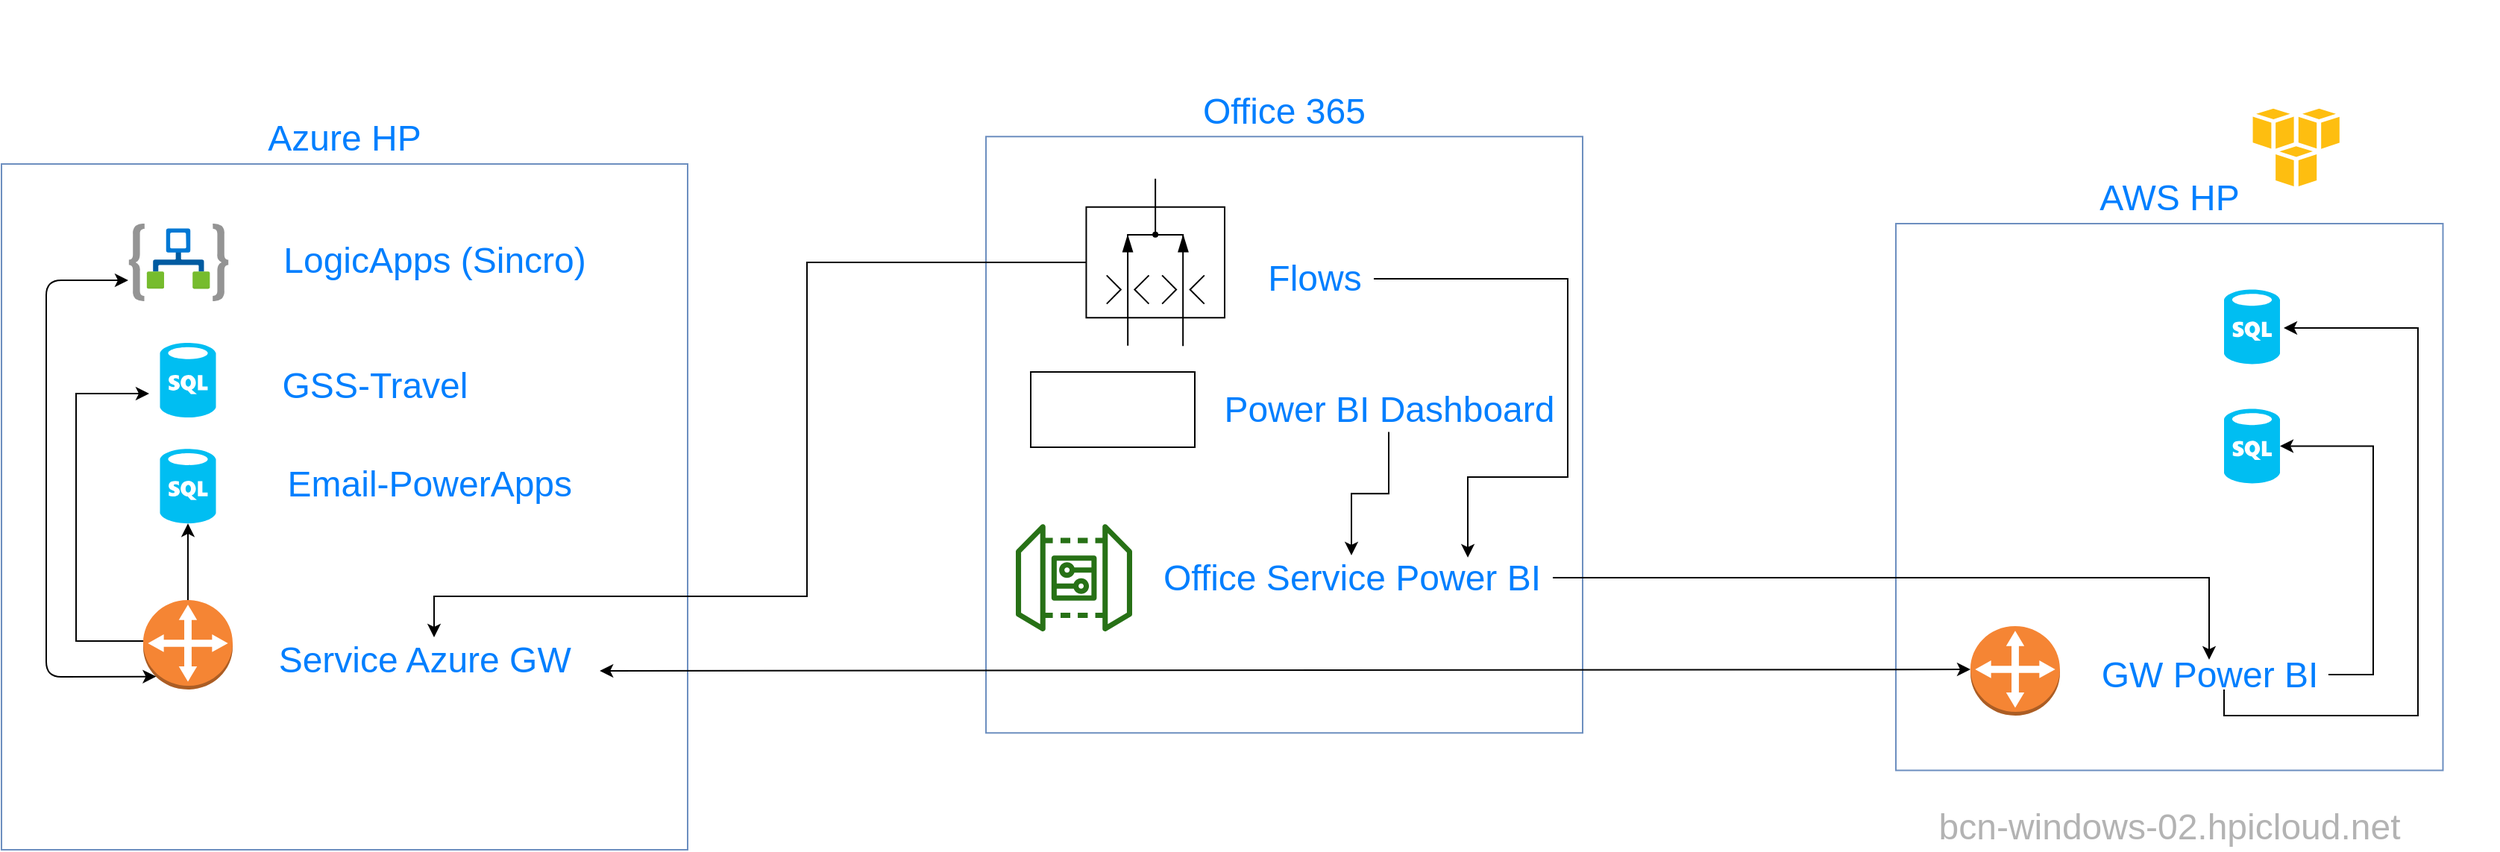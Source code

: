 <mxfile version="14.4.2" type="github">
  <diagram id="rQhccvOxW-MgDgox2bf5" name="Page-1">
    <mxGraphModel dx="2062" dy="1949" grid="1" gridSize="10" guides="1" tooltips="1" connect="1" arrows="1" fold="1" page="1" pageScale="1" pageWidth="1169" pageHeight="827" math="0" shadow="0">
      <root>
        <mxCell id="0" />
        <mxCell id="1" parent="0" />
        <mxCell id="9OuG9oqcYKLen_dDnCQN-7" value="AWS HP" style="whiteSpace=wrap;html=1;aspect=fixed;strokeColor=#6c8ebf;fillColor=none;labelPosition=center;verticalLabelPosition=top;align=center;verticalAlign=bottom;fontColor=#007FFF;fontSize=24;" parent="1" vertex="1">
          <mxGeometry x="1320" y="70.0" width="366.75" height="366.75" as="geometry" />
        </mxCell>
        <mxCell id="9OuG9oqcYKLen_dDnCQN-4" value="Azure HP" style="whiteSpace=wrap;html=1;aspect=fixed;strokeColor=#6c8ebf;fillColor=none;labelPosition=center;verticalLabelPosition=top;align=center;verticalAlign=bottom;fontColor=#007FFF;fontSize=24;" parent="1" vertex="1">
          <mxGeometry x="50" y="30" width="460" height="460" as="geometry" />
        </mxCell>
        <mxCell id="9OuG9oqcYKLen_dDnCQN-1" value="" style="verticalLabelPosition=bottom;html=1;verticalAlign=top;align=center;strokeColor=none;fillColor=#00BEF2;shape=mxgraph.azure.sql_database;" parent="1" vertex="1">
          <mxGeometry x="156.25" y="150" width="37.5" height="50" as="geometry" />
        </mxCell>
        <mxCell id="9OuG9oqcYKLen_dDnCQN-51" style="edgeStyle=orthogonalEdgeStyle;rounded=0;orthogonalLoop=1;jettySize=auto;html=1;fontSize=24;fontColor=#007FFF;exitX=0;exitY=0.5;exitDx=0;exitDy=0;exitPerimeter=0;" parent="1" source="9OuG9oqcYKLen_dDnCQN-34" edge="1">
          <mxGeometry relative="1" as="geometry">
            <Array as="points">
              <mxPoint x="149" y="350" />
              <mxPoint x="100" y="350" />
              <mxPoint x="100" y="184" />
            </Array>
            <mxPoint x="149" y="184" as="targetPoint" />
          </mxGeometry>
        </mxCell>
        <mxCell id="9OuG9oqcYKLen_dDnCQN-3" value="" style="aspect=fixed;html=1;points=[];align=center;image;fontSize=12;image=img/lib/azure2/iot/Logic_Apps.svg;" parent="1" vertex="1">
          <mxGeometry x="135.25" y="70" width="67" height="52" as="geometry" />
        </mxCell>
        <mxCell id="9OuG9oqcYKLen_dDnCQN-14" value="Office 365" style="whiteSpace=wrap;html=1;aspect=fixed;strokeColor=#6c8ebf;fillColor=none;labelPosition=center;verticalLabelPosition=top;align=center;verticalAlign=bottom;fontColor=#007FFF;fontSize=24;" parent="1" vertex="1">
          <mxGeometry x="710" y="11.63" width="400" height="400" as="geometry" />
        </mxCell>
        <mxCell id="9OuG9oqcYKLen_dDnCQN-43" style="edgeStyle=orthogonalEdgeStyle;rounded=0;orthogonalLoop=1;jettySize=auto;html=1;fontSize=24;fontColor=#007FFF;" parent="1" source="9OuG9oqcYKLen_dDnCQN-17" target="9OuG9oqcYKLen_dDnCQN-35" edge="1">
          <mxGeometry relative="1" as="geometry">
            <Array as="points">
              <mxPoint x="590" y="96" />
              <mxPoint x="590" y="320" />
              <mxPoint x="340" y="320" />
            </Array>
          </mxGeometry>
        </mxCell>
        <mxCell id="9OuG9oqcYKLen_dDnCQN-17" value="" style="verticalLabelPosition=bottom;aspect=fixed;html=1;verticalAlign=top;strokeColor=#000000;fillColor=#000000;align=center;outlineConnect=0;shape=mxgraph.fluid_power.x10690;points=[[0.5,0,0],[0.3,1,0],[0.7,1,0]];fontSize=24;fontColor=#007FFF;" parent="1" vertex="1">
          <mxGeometry x="777.22" y="39.92" width="92.78" height="112.16" as="geometry" />
        </mxCell>
        <mxCell id="9OuG9oqcYKLen_dDnCQN-19" value="" style="dashed=0;outlineConnect=0;html=1;align=center;labelPosition=center;verticalLabelPosition=bottom;verticalAlign=top;shape=mxgraph.weblogos.aws;fillColor=none;fontSize=24;fontColor=#007FFF;" parent="1" vertex="1">
          <mxGeometry x="1556.4" y="-10" width="63.6" height="58.4" as="geometry" />
        </mxCell>
        <mxCell id="9OuG9oqcYKLen_dDnCQN-20" value="" style="shape=image;html=1;verticalAlign=top;verticalLabelPosition=bottom;labelBackgroundColor=#ffffff;imageAspect=0;aspect=fixed;image=https://cdn3.iconfinder.com/data/icons/logos-brands-3/24/logo_brand_brands_logos_microsoft_store_windows-128.png;fillColor=none;fontSize=24;fontColor=#007FFF;" parent="1" vertex="1">
          <mxGeometry x="990" y="-80" width="66" height="66" as="geometry" />
        </mxCell>
        <mxCell id="9OuG9oqcYKLen_dDnCQN-21" value="" style="shape=image;html=1;verticalAlign=top;verticalLabelPosition=bottom;labelBackgroundColor=#ffffff;imageAspect=0;aspect=fixed;image=https://cdn3.iconfinder.com/data/icons/logos-brands-3/24/logo_brand_brands_logos_microsoft_store_windows-128.png;fillColor=none;fontSize=24;fontColor=#007FFF;" parent="1" vertex="1">
          <mxGeometry x="60" y="-55" width="68" height="68" as="geometry" />
        </mxCell>
        <mxCell id="9OuG9oqcYKLen_dDnCQN-22" value="" style="shape=image;html=1;verticalAlign=top;verticalLabelPosition=bottom;labelBackgroundColor=#ffffff;imageAspect=0;aspect=fixed;image=https://cdn4.iconfinder.com/data/icons/flat-brand-logo-2/512/hp-128.png;fillColor=none;fontSize=24;fontColor=#007FFF;" parent="1" vertex="1">
          <mxGeometry x="146" y="-50" width="70" height="70" as="geometry" />
        </mxCell>
        <mxCell id="9OuG9oqcYKLen_dDnCQN-23" value="" style="shape=image;html=1;verticalAlign=top;verticalLabelPosition=bottom;labelBackgroundColor=#ffffff;imageAspect=0;aspect=fixed;image=https://cdn4.iconfinder.com/data/icons/flat-brand-logo-2/512/hp-128.png;fillColor=none;fontSize=24;fontColor=#007FFF;" parent="1" vertex="1">
          <mxGeometry x="1650" y="-14" width="73.6" height="73.6" as="geometry" />
        </mxCell>
        <mxCell id="9OuG9oqcYKLen_dDnCQN-29" value="" style="verticalLabelPosition=bottom;html=1;verticalAlign=top;align=center;strokeColor=none;fillColor=#00BEF2;shape=mxgraph.azure.sql_database;" parent="1" vertex="1">
          <mxGeometry x="156.25" y="221.08" width="37.5" height="50" as="geometry" />
        </mxCell>
        <mxCell id="9OuG9oqcYKLen_dDnCQN-30" value="LogicApps (Sincro)" style="text;html=1;resizable=0;autosize=1;align=center;verticalAlign=middle;points=[];fillColor=none;strokeColor=none;rounded=0;fontSize=24;fontColor=#007FFF;" parent="1" vertex="1">
          <mxGeometry x="230" y="80" width="220" height="30" as="geometry" />
        </mxCell>
        <mxCell id="9OuG9oqcYKLen_dDnCQN-31" value="GSS-Travel" style="text;html=1;resizable=0;autosize=1;align=center;verticalAlign=middle;points=[];fillColor=none;strokeColor=none;rounded=0;fontSize=24;fontColor=#007FFF;" parent="1" vertex="1">
          <mxGeometry x="230" y="164.2" width="140" height="30" as="geometry" />
        </mxCell>
        <mxCell id="9OuG9oqcYKLen_dDnCQN-32" value="Email-PowerApps&amp;nbsp;" style="text;html=1;resizable=0;autosize=1;align=center;verticalAlign=middle;points=[];fillColor=none;strokeColor=none;rounded=0;fontSize=24;fontColor=#007FFF;" parent="1" vertex="1">
          <mxGeometry x="235" y="229.5" width="210" height="30" as="geometry" />
        </mxCell>
        <mxCell id="9OuG9oqcYKLen_dDnCQN-33" value="bcn-windows-02.hpicloud.net&lt;br&gt;" style="text;html=1;resizable=0;autosize=1;align=center;verticalAlign=middle;points=[];fillColor=none;strokeColor=none;rounded=0;fontSize=24;fontColor=#B3B3B3;" parent="1" vertex="1">
          <mxGeometry x="1338.38" y="460" width="330" height="30" as="geometry" />
        </mxCell>
        <mxCell id="9OuG9oqcYKLen_dDnCQN-49" style="edgeStyle=none;rounded=0;orthogonalLoop=1;jettySize=auto;html=1;entryX=0.5;entryY=1;entryDx=0;entryDy=0;entryPerimeter=0;fontSize=24;fontColor=#007FFF;" parent="1" source="9OuG9oqcYKLen_dDnCQN-34" target="9OuG9oqcYKLen_dDnCQN-29" edge="1">
          <mxGeometry relative="1" as="geometry" />
        </mxCell>
        <mxCell id="9OuG9oqcYKLen_dDnCQN-34" value="" style="outlineConnect=0;dashed=0;verticalLabelPosition=bottom;verticalAlign=top;align=center;html=1;shape=mxgraph.aws3.customer_gateway;fillColor=#F58534;gradientColor=none;fontSize=24;fontColor=#007FFF;" parent="1" vertex="1">
          <mxGeometry x="145" y="322.5" width="60" height="60" as="geometry" />
        </mxCell>
        <mxCell id="9OuG9oqcYKLen_dDnCQN-35" value="Service Azure GW&amp;nbsp;&amp;nbsp;" style="text;html=1;resizable=0;autosize=1;align=center;verticalAlign=middle;points=[];fillColor=none;strokeColor=none;rounded=0;fontSize=24;fontColor=#007FFF;" parent="1" vertex="1">
          <mxGeometry x="230" y="347.5" width="220" height="30" as="geometry" />
        </mxCell>
        <mxCell id="k91EEGF3npk7O3WbyzjP-21" style="edgeStyle=orthogonalEdgeStyle;rounded=0;orthogonalLoop=1;jettySize=auto;html=1;entryX=0.789;entryY=0.05;entryDx=0;entryDy=0;entryPerimeter=0;fontColor=#B3B3B3;" edge="1" parent="1" source="9OuG9oqcYKLen_dDnCQN-36" target="9OuG9oqcYKLen_dDnCQN-38">
          <mxGeometry relative="1" as="geometry">
            <Array as="points">
              <mxPoint x="1100" y="107" />
              <mxPoint x="1100" y="240" />
              <mxPoint x="1033" y="240" />
            </Array>
          </mxGeometry>
        </mxCell>
        <mxCell id="9OuG9oqcYKLen_dDnCQN-36" value="Flows" style="text;html=1;resizable=0;autosize=1;align=center;verticalAlign=middle;points=[];fillColor=none;strokeColor=none;rounded=0;fontSize=24;fontColor=#007FFF;" parent="1" vertex="1">
          <mxGeometry x="890" y="92" width="80" height="30" as="geometry" />
        </mxCell>
        <mxCell id="k91EEGF3npk7O3WbyzjP-6" value="" style="verticalLabelPosition=bottom;html=1;verticalAlign=top;align=center;strokeColor=none;fillColor=#00BEF2;shape=mxgraph.azure.sql_database;" vertex="1" parent="1">
          <mxGeometry x="1540" y="114.2" width="37.5" height="50" as="geometry" />
        </mxCell>
        <mxCell id="k91EEGF3npk7O3WbyzjP-7" value="" style="verticalLabelPosition=bottom;html=1;verticalAlign=top;align=center;strokeColor=none;fillColor=#00BEF2;shape=mxgraph.azure.sql_database;" vertex="1" parent="1">
          <mxGeometry x="1540" y="194.2" width="37.5" height="50" as="geometry" />
        </mxCell>
        <mxCell id="k91EEGF3npk7O3WbyzjP-8" value="" style="endArrow=classic;startArrow=classic;html=1;exitX=0.145;exitY=0.855;exitDx=0;exitDy=0;exitPerimeter=0;entryX=-0.004;entryY=0.731;entryDx=0;entryDy=0;entryPerimeter=0;" edge="1" parent="1" source="9OuG9oqcYKLen_dDnCQN-34" target="9OuG9oqcYKLen_dDnCQN-3">
          <mxGeometry width="50" height="50" relative="1" as="geometry">
            <mxPoint x="900" y="500" as="sourcePoint" />
            <mxPoint x="950" y="450" as="targetPoint" />
            <Array as="points">
              <mxPoint x="80" y="374" />
              <mxPoint x="80" y="108" />
            </Array>
          </mxGeometry>
        </mxCell>
        <mxCell id="k91EEGF3npk7O3WbyzjP-9" value="" style="endArrow=classic;startArrow=classic;html=1;exitX=1.005;exitY=0.75;exitDx=0;exitDy=0;exitPerimeter=0;" edge="1" parent="1" source="9OuG9oqcYKLen_dDnCQN-35">
          <mxGeometry width="50" height="50" relative="1" as="geometry">
            <mxPoint x="900" y="500" as="sourcePoint" />
            <mxPoint x="1370" y="369.04" as="targetPoint" />
          </mxGeometry>
        </mxCell>
        <mxCell id="9OuG9oqcYKLen_dDnCQN-37" value="" style="outlineConnect=0;fontColor=#232F3E;gradientColor=none;fillColor=#277116;strokeColor=none;dashed=0;verticalLabelPosition=bottom;verticalAlign=top;align=center;html=1;fontSize=12;fontStyle=0;aspect=fixed;pointerEvents=1;shape=mxgraph.aws4.iot_device_gateway;" parent="1" vertex="1">
          <mxGeometry x="730" y="268.5" width="78" height="78" as="geometry" />
        </mxCell>
        <mxCell id="k91EEGF3npk7O3WbyzjP-16" style="edgeStyle=orthogonalEdgeStyle;rounded=0;orthogonalLoop=1;jettySize=auto;html=1;fontColor=#B3B3B3;" edge="1" parent="1" source="9OuG9oqcYKLen_dDnCQN-38" target="k91EEGF3npk7O3WbyzjP-12">
          <mxGeometry relative="1" as="geometry" />
        </mxCell>
        <mxCell id="9OuG9oqcYKLen_dDnCQN-38" value="Office Service Power BI" style="text;html=1;resizable=0;autosize=1;align=center;verticalAlign=middle;points=[];fillColor=none;strokeColor=none;rounded=0;fontSize=24;fontColor=#007FFF;" parent="1" vertex="1">
          <mxGeometry x="820" y="292.5" width="270" height="30" as="geometry" />
        </mxCell>
        <mxCell id="k91EEGF3npk7O3WbyzjP-14" style="edgeStyle=orthogonalEdgeStyle;rounded=0;orthogonalLoop=1;jettySize=auto;html=1;entryX=1;entryY=0.5;entryDx=0;entryDy=0;entryPerimeter=0;fontColor=#B3B3B3;" edge="1" parent="1" source="k91EEGF3npk7O3WbyzjP-12" target="k91EEGF3npk7O3WbyzjP-7">
          <mxGeometry relative="1" as="geometry">
            <Array as="points">
              <mxPoint x="1640" y="373" />
              <mxPoint x="1640" y="219" />
            </Array>
          </mxGeometry>
        </mxCell>
        <mxCell id="k91EEGF3npk7O3WbyzjP-15" style="edgeStyle=orthogonalEdgeStyle;rounded=0;orthogonalLoop=1;jettySize=auto;html=1;fontColor=#B3B3B3;" edge="1" parent="1" source="k91EEGF3npk7O3WbyzjP-12">
          <mxGeometry relative="1" as="geometry">
            <mxPoint x="1580" y="140" as="targetPoint" />
            <Array as="points">
              <mxPoint x="1540" y="400" />
              <mxPoint x="1670" y="400" />
              <mxPoint x="1670" y="140" />
            </Array>
          </mxGeometry>
        </mxCell>
        <mxCell id="k91EEGF3npk7O3WbyzjP-12" value="&lt;span style=&quot;color: rgb(0 , 127 , 255) ; font-size: 24px&quot;&gt;GW Power BI&lt;/span&gt;" style="text;html=1;resizable=0;autosize=1;align=center;verticalAlign=middle;points=[];fillColor=none;strokeColor=none;rounded=0;" vertex="1" parent="1">
          <mxGeometry x="1450" y="362.5" width="160" height="20" as="geometry" />
        </mxCell>
        <mxCell id="k91EEGF3npk7O3WbyzjP-13" value="" style="outlineConnect=0;dashed=0;verticalLabelPosition=bottom;verticalAlign=top;align=center;html=1;shape=mxgraph.aws3.customer_gateway;fillColor=#F58534;gradientColor=none;fontSize=24;fontColor=#007FFF;" vertex="1" parent="1">
          <mxGeometry x="1370" y="340" width="60" height="60" as="geometry" />
        </mxCell>
        <mxCell id="k91EEGF3npk7O3WbyzjP-18" value="" style="rounded=0;whiteSpace=wrap;html=1;fontColor=#B3B3B3;fillColor=none;" vertex="1" parent="1">
          <mxGeometry x="740" y="169.5" width="110" height="50.5" as="geometry" />
        </mxCell>
        <mxCell id="k91EEGF3npk7O3WbyzjP-20" style="edgeStyle=orthogonalEdgeStyle;rounded=0;orthogonalLoop=1;jettySize=auto;html=1;fontColor=#B3B3B3;" edge="1" parent="1" source="k91EEGF3npk7O3WbyzjP-19" target="9OuG9oqcYKLen_dDnCQN-38">
          <mxGeometry relative="1" as="geometry" />
        </mxCell>
        <mxCell id="k91EEGF3npk7O3WbyzjP-19" value="Power BI Dashboard" style="text;html=1;resizable=0;autosize=1;align=center;verticalAlign=middle;points=[];fillColor=none;strokeColor=none;rounded=0;fontSize=24;fontColor=#007FFF;" vertex="1" parent="1">
          <mxGeometry x="860" y="179.75" width="240" height="30" as="geometry" />
        </mxCell>
      </root>
    </mxGraphModel>
  </diagram>
</mxfile>
